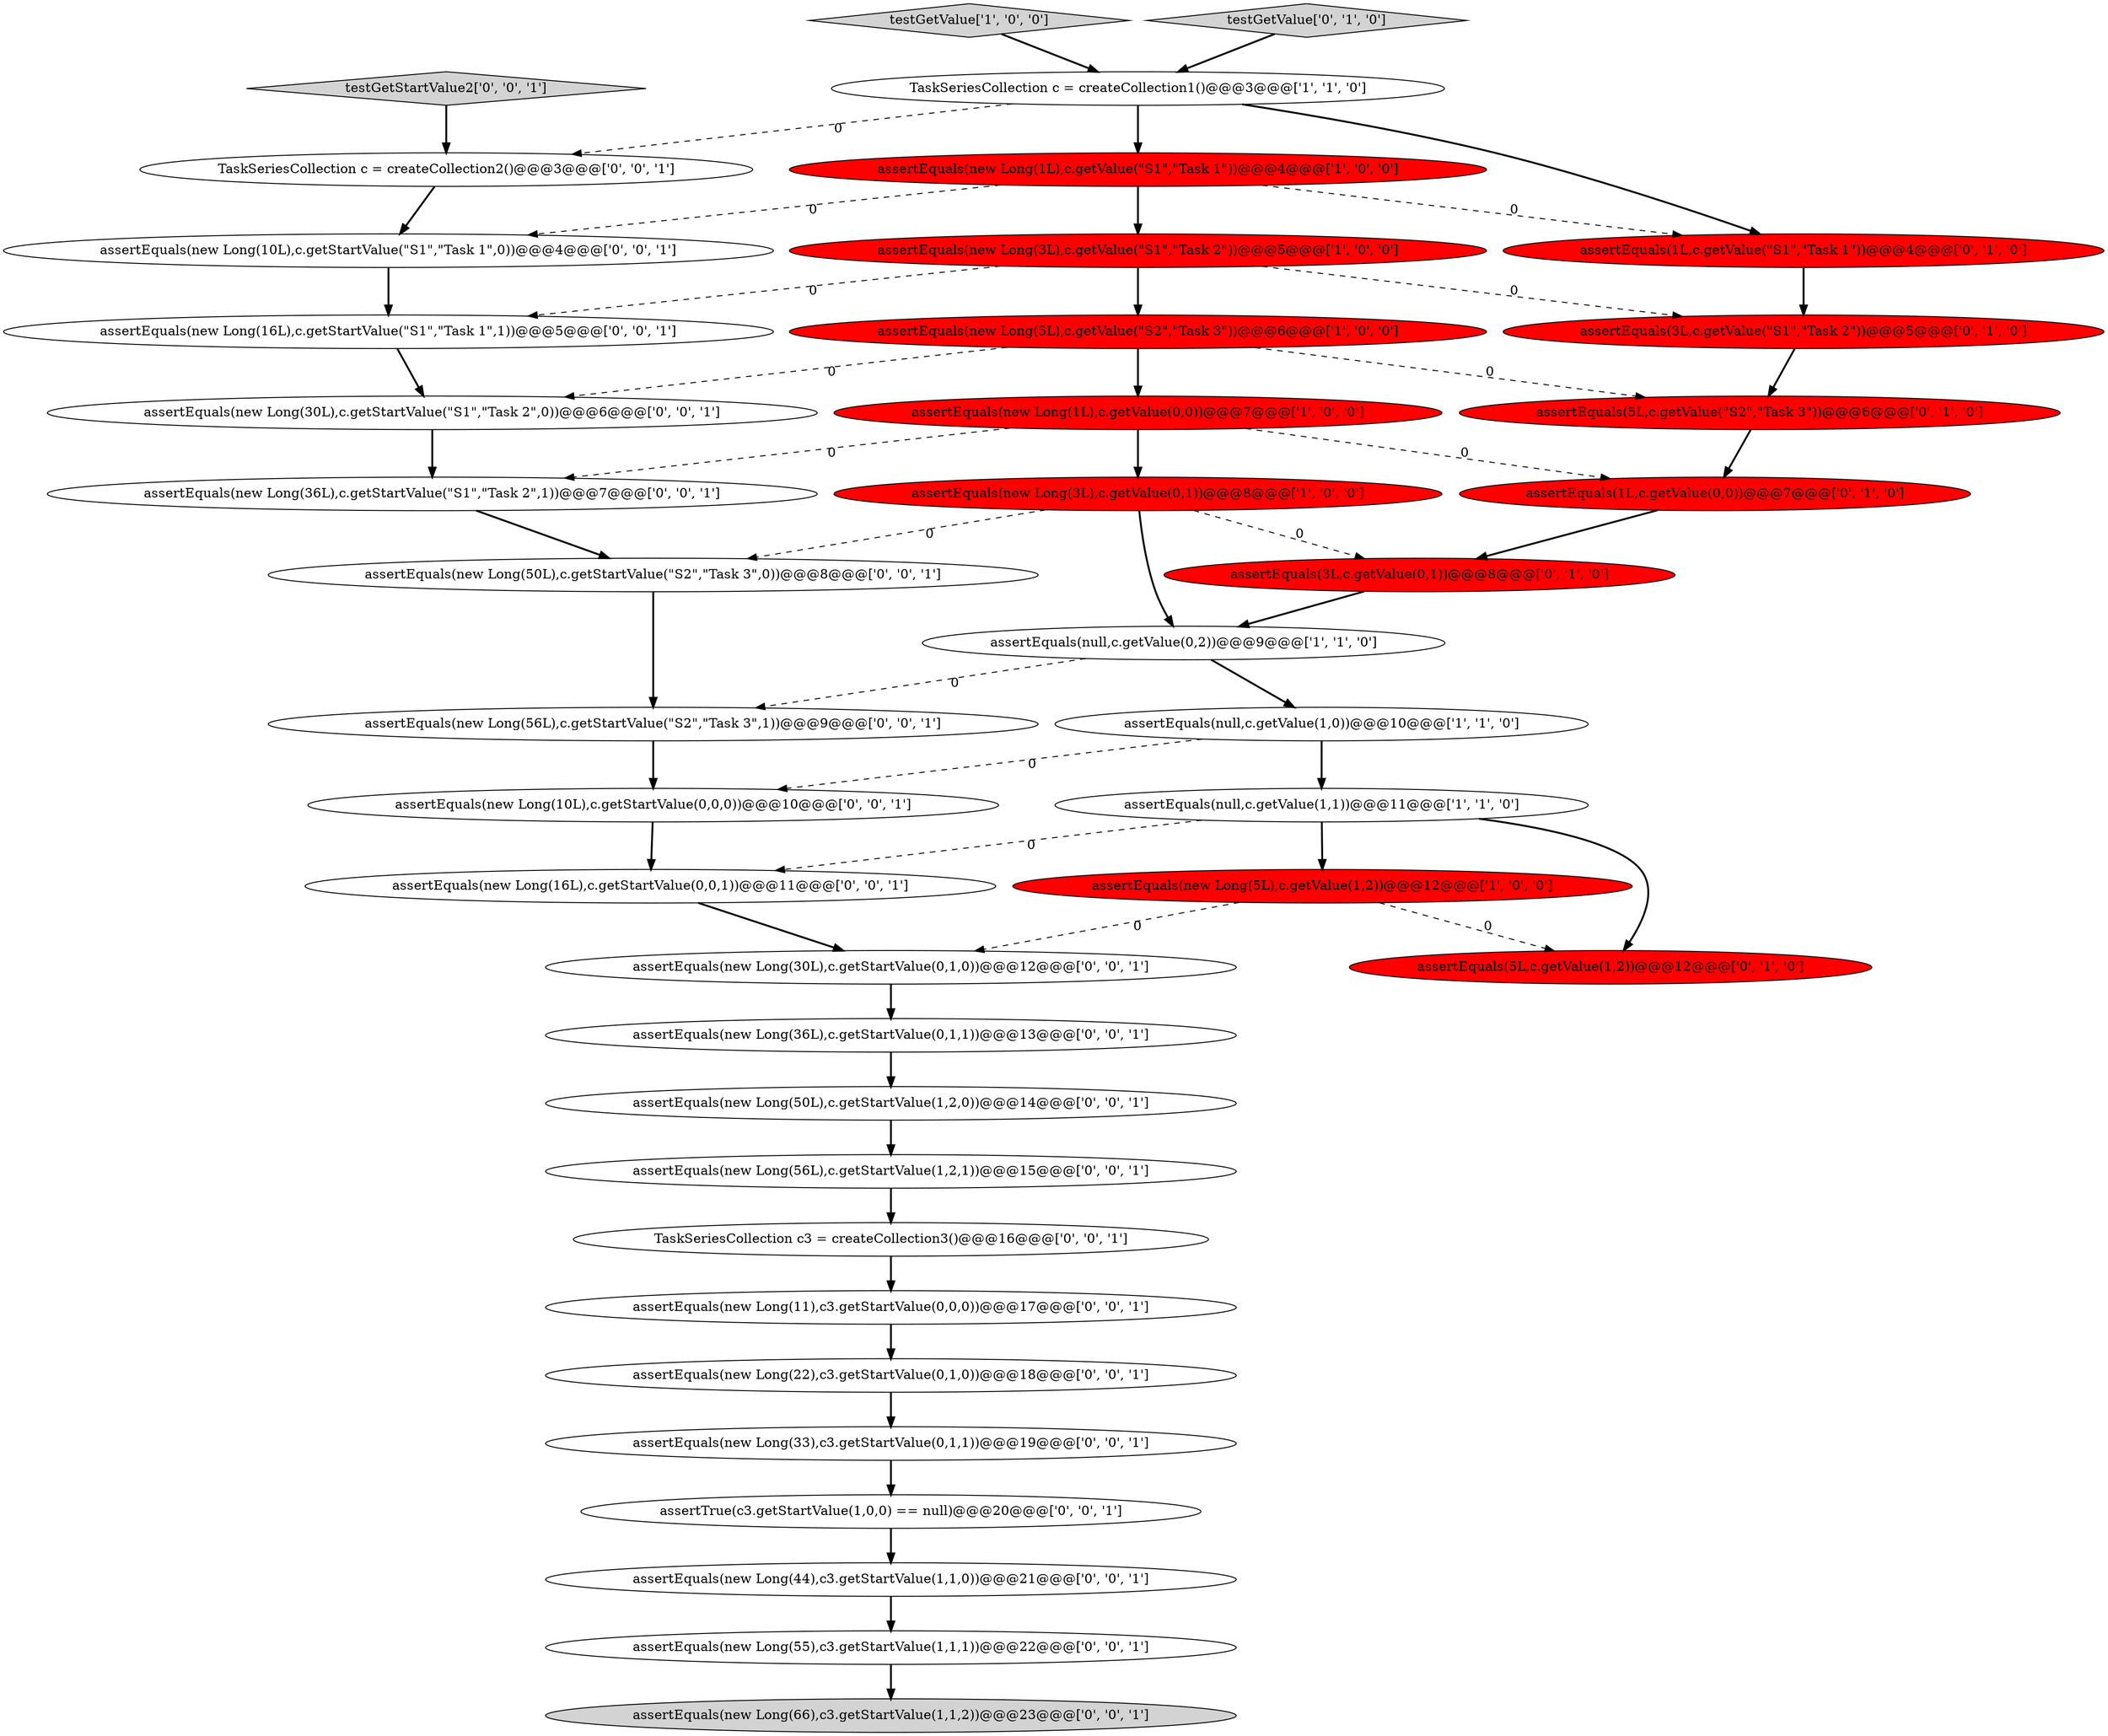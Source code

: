digraph {
35 [style = filled, label = "assertEquals(new Long(66),c3.getStartValue(1,1,2))@@@23@@@['0', '0', '1']", fillcolor = lightgray, shape = ellipse image = "AAA0AAABBB3BBB"];
33 [style = filled, label = "assertEquals(new Long(56L),c.getStartValue(\"S2\",\"Task 3\",1))@@@9@@@['0', '0', '1']", fillcolor = white, shape = ellipse image = "AAA0AAABBB3BBB"];
16 [style = filled, label = "assertEquals(5L,c.getValue(1,2))@@@12@@@['0', '1', '0']", fillcolor = red, shape = ellipse image = "AAA1AAABBB2BBB"];
0 [style = filled, label = "assertEquals(new Long(5L),c.getValue(\"S2\",\"Task 3\"))@@@6@@@['1', '0', '0']", fillcolor = red, shape = ellipse image = "AAA1AAABBB1BBB"];
2 [style = filled, label = "assertEquals(null,c.getValue(1,1))@@@11@@@['1', '1', '0']", fillcolor = white, shape = ellipse image = "AAA0AAABBB1BBB"];
29 [style = filled, label = "assertEquals(new Long(30L),c.getStartValue(0,1,0))@@@12@@@['0', '0', '1']", fillcolor = white, shape = ellipse image = "AAA0AAABBB3BBB"];
21 [style = filled, label = "assertEquals(new Long(36L),c.getStartValue(\"S1\",\"Task 2\",1))@@@7@@@['0', '0', '1']", fillcolor = white, shape = ellipse image = "AAA0AAABBB3BBB"];
15 [style = filled, label = "assertEquals(1L,c.getValue(0,0))@@@7@@@['0', '1', '0']", fillcolor = red, shape = ellipse image = "AAA1AAABBB2BBB"];
20 [style = filled, label = "assertEquals(new Long(56L),c.getStartValue(1,2,1))@@@15@@@['0', '0', '1']", fillcolor = white, shape = ellipse image = "AAA0AAABBB3BBB"];
30 [style = filled, label = "assertEquals(new Long(50L),c.getStartValue(1,2,0))@@@14@@@['0', '0', '1']", fillcolor = white, shape = ellipse image = "AAA0AAABBB3BBB"];
37 [style = filled, label = "assertEquals(new Long(36L),c.getStartValue(0,1,1))@@@13@@@['0', '0', '1']", fillcolor = white, shape = ellipse image = "AAA0AAABBB3BBB"];
3 [style = filled, label = "assertEquals(new Long(3L),c.getValue(\"S1\",\"Task 2\"))@@@5@@@['1', '0', '0']", fillcolor = red, shape = ellipse image = "AAA1AAABBB1BBB"];
7 [style = filled, label = "assertEquals(null,c.getValue(0,2))@@@9@@@['1', '1', '0']", fillcolor = white, shape = ellipse image = "AAA0AAABBB1BBB"];
31 [style = filled, label = "assertEquals(new Long(22),c3.getStartValue(0,1,0))@@@18@@@['0', '0', '1']", fillcolor = white, shape = ellipse image = "AAA0AAABBB3BBB"];
19 [style = filled, label = "assertEquals(new Long(30L),c.getStartValue(\"S1\",\"Task 2\",0))@@@6@@@['0', '0', '1']", fillcolor = white, shape = ellipse image = "AAA0AAABBB3BBB"];
4 [style = filled, label = "testGetValue['1', '0', '0']", fillcolor = lightgray, shape = diamond image = "AAA0AAABBB1BBB"];
32 [style = filled, label = "assertEquals(new Long(10L),c.getStartValue(\"S1\",\"Task 1\",0))@@@4@@@['0', '0', '1']", fillcolor = white, shape = ellipse image = "AAA0AAABBB3BBB"];
25 [style = filled, label = "assertEquals(new Long(10L),c.getStartValue(0,0,0))@@@10@@@['0', '0', '1']", fillcolor = white, shape = ellipse image = "AAA0AAABBB3BBB"];
17 [style = filled, label = "assertEquals(5L,c.getValue(\"S2\",\"Task 3\"))@@@6@@@['0', '1', '0']", fillcolor = red, shape = ellipse image = "AAA1AAABBB2BBB"];
14 [style = filled, label = "assertEquals(3L,c.getValue(\"S1\",\"Task 2\"))@@@5@@@['0', '1', '0']", fillcolor = red, shape = ellipse image = "AAA1AAABBB2BBB"];
12 [style = filled, label = "testGetValue['0', '1', '0']", fillcolor = lightgray, shape = diamond image = "AAA0AAABBB2BBB"];
34 [style = filled, label = "testGetStartValue2['0', '0', '1']", fillcolor = lightgray, shape = diamond image = "AAA0AAABBB3BBB"];
26 [style = filled, label = "assertEquals(new Long(50L),c.getStartValue(\"S2\",\"Task 3\",0))@@@8@@@['0', '0', '1']", fillcolor = white, shape = ellipse image = "AAA0AAABBB3BBB"];
10 [style = filled, label = "TaskSeriesCollection c = createCollection1()@@@3@@@['1', '1', '0']", fillcolor = white, shape = ellipse image = "AAA0AAABBB1BBB"];
22 [style = filled, label = "assertEquals(new Long(33),c3.getStartValue(0,1,1))@@@19@@@['0', '0', '1']", fillcolor = white, shape = ellipse image = "AAA0AAABBB3BBB"];
28 [style = filled, label = "assertEquals(new Long(16L),c.getStartValue(0,0,1))@@@11@@@['0', '0', '1']", fillcolor = white, shape = ellipse image = "AAA0AAABBB3BBB"];
8 [style = filled, label = "assertEquals(new Long(3L),c.getValue(0,1))@@@8@@@['1', '0', '0']", fillcolor = red, shape = ellipse image = "AAA1AAABBB1BBB"];
1 [style = filled, label = "assertEquals(new Long(1L),c.getValue(\"S1\",\"Task 1\"))@@@4@@@['1', '0', '0']", fillcolor = red, shape = ellipse image = "AAA1AAABBB1BBB"];
23 [style = filled, label = "assertEquals(new Long(16L),c.getStartValue(\"S1\",\"Task 1\",1))@@@5@@@['0', '0', '1']", fillcolor = white, shape = ellipse image = "AAA0AAABBB3BBB"];
6 [style = filled, label = "assertEquals(new Long(5L),c.getValue(1,2))@@@12@@@['1', '0', '0']", fillcolor = red, shape = ellipse image = "AAA1AAABBB1BBB"];
39 [style = filled, label = "assertTrue(c3.getStartValue(1,0,0) == null)@@@20@@@['0', '0', '1']", fillcolor = white, shape = ellipse image = "AAA0AAABBB3BBB"];
27 [style = filled, label = "assertEquals(new Long(55),c3.getStartValue(1,1,1))@@@22@@@['0', '0', '1']", fillcolor = white, shape = ellipse image = "AAA0AAABBB3BBB"];
24 [style = filled, label = "assertEquals(new Long(44),c3.getStartValue(1,1,0))@@@21@@@['0', '0', '1']", fillcolor = white, shape = ellipse image = "AAA0AAABBB3BBB"];
11 [style = filled, label = "assertEquals(1L,c.getValue(\"S1\",\"Task 1\"))@@@4@@@['0', '1', '0']", fillcolor = red, shape = ellipse image = "AAA1AAABBB2BBB"];
13 [style = filled, label = "assertEquals(3L,c.getValue(0,1))@@@8@@@['0', '1', '0']", fillcolor = red, shape = ellipse image = "AAA1AAABBB2BBB"];
18 [style = filled, label = "TaskSeriesCollection c = createCollection2()@@@3@@@['0', '0', '1']", fillcolor = white, shape = ellipse image = "AAA0AAABBB3BBB"];
36 [style = filled, label = "assertEquals(new Long(11),c3.getStartValue(0,0,0))@@@17@@@['0', '0', '1']", fillcolor = white, shape = ellipse image = "AAA0AAABBB3BBB"];
5 [style = filled, label = "assertEquals(null,c.getValue(1,0))@@@10@@@['1', '1', '0']", fillcolor = white, shape = ellipse image = "AAA0AAABBB1BBB"];
9 [style = filled, label = "assertEquals(new Long(1L),c.getValue(0,0))@@@7@@@['1', '0', '0']", fillcolor = red, shape = ellipse image = "AAA1AAABBB1BBB"];
38 [style = filled, label = "TaskSeriesCollection c3 = createCollection3()@@@16@@@['0', '0', '1']", fillcolor = white, shape = ellipse image = "AAA0AAABBB3BBB"];
4->10 [style = bold, label=""];
28->29 [style = bold, label=""];
0->9 [style = bold, label=""];
15->13 [style = bold, label=""];
25->28 [style = bold, label=""];
32->23 [style = bold, label=""];
31->22 [style = bold, label=""];
11->14 [style = bold, label=""];
2->6 [style = bold, label=""];
30->20 [style = bold, label=""];
0->19 [style = dashed, label="0"];
37->30 [style = bold, label=""];
36->31 [style = bold, label=""];
1->3 [style = bold, label=""];
34->18 [style = bold, label=""];
14->17 [style = bold, label=""];
38->36 [style = bold, label=""];
39->24 [style = bold, label=""];
5->25 [style = dashed, label="0"];
29->37 [style = bold, label=""];
20->38 [style = bold, label=""];
1->32 [style = dashed, label="0"];
9->8 [style = bold, label=""];
0->17 [style = dashed, label="0"];
27->35 [style = bold, label=""];
3->0 [style = bold, label=""];
8->7 [style = bold, label=""];
8->13 [style = dashed, label="0"];
3->23 [style = dashed, label="0"];
21->26 [style = bold, label=""];
5->2 [style = bold, label=""];
7->5 [style = bold, label=""];
12->10 [style = bold, label=""];
6->16 [style = dashed, label="0"];
6->29 [style = dashed, label="0"];
33->25 [style = bold, label=""];
9->21 [style = dashed, label="0"];
13->7 [style = bold, label=""];
1->11 [style = dashed, label="0"];
23->19 [style = bold, label=""];
2->28 [style = dashed, label="0"];
17->15 [style = bold, label=""];
18->32 [style = bold, label=""];
22->39 [style = bold, label=""];
19->21 [style = bold, label=""];
7->33 [style = dashed, label="0"];
3->14 [style = dashed, label="0"];
10->1 [style = bold, label=""];
26->33 [style = bold, label=""];
8->26 [style = dashed, label="0"];
24->27 [style = bold, label=""];
10->18 [style = dashed, label="0"];
9->15 [style = dashed, label="0"];
10->11 [style = bold, label=""];
2->16 [style = bold, label=""];
}

